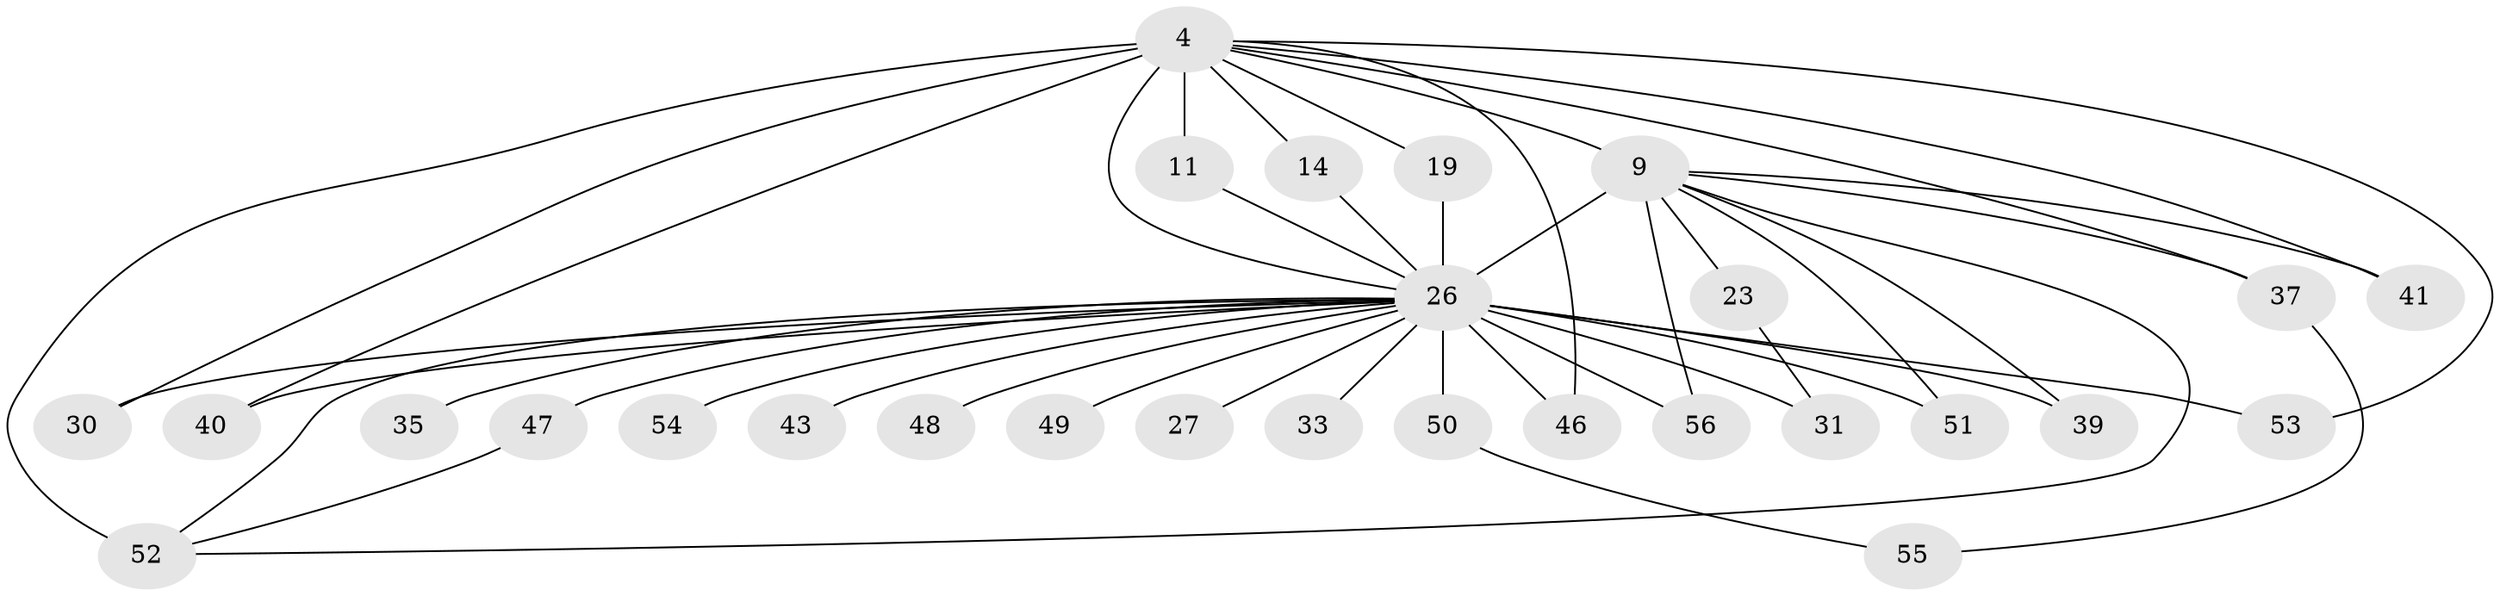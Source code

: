 // original degree distribution, {21: 0.017857142857142856, 16: 0.017857142857142856, 15: 0.05357142857142857, 17: 0.017857142857142856, 13: 0.03571428571428571, 11: 0.017857142857142856, 24: 0.017857142857142856, 2: 0.5178571428571429, 3: 0.23214285714285715, 4: 0.05357142857142857, 5: 0.017857142857142856}
// Generated by graph-tools (version 1.1) at 2025/47/03/04/25 21:47:32]
// undirected, 28 vertices, 45 edges
graph export_dot {
graph [start="1"]
  node [color=gray90,style=filled];
  4 [super="+2"];
  9 [super="+7+8"];
  11;
  14;
  19 [super="+17"];
  23;
  26 [super="+24+6"];
  27;
  30;
  31;
  33 [super="+22"];
  35;
  37 [super="+15"];
  39 [super="+12"];
  40;
  41;
  43;
  46 [super="+21"];
  47 [super="+38"];
  48;
  49;
  50 [super="+13"];
  51 [super="+42+28"];
  52 [super="+34+45+44"];
  53 [super="+29"];
  54;
  55;
  56;
  4 -- 9 [weight=8];
  4 -- 11;
  4 -- 41;
  4 -- 46 [weight=2];
  4 -- 40;
  4 -- 14;
  4 -- 52 [weight=5];
  4 -- 30;
  4 -- 19;
  4 -- 53;
  4 -- 37;
  4 -- 26 [weight=8];
  9 -- 26 [weight=19];
  9 -- 41;
  9 -- 51 [weight=3];
  9 -- 37 [weight=2];
  9 -- 39;
  9 -- 52 [weight=3];
  9 -- 23 [weight=2];
  9 -- 56;
  11 -- 26;
  14 -- 26;
  19 -- 26 [weight=2];
  23 -- 31;
  26 -- 27 [weight=2];
  26 -- 30;
  26 -- 33 [weight=3];
  26 -- 35 [weight=2];
  26 -- 39 [weight=2];
  26 -- 40;
  26 -- 43 [weight=2];
  26 -- 46;
  26 -- 47 [weight=2];
  26 -- 49 [weight=2];
  26 -- 50 [weight=3];
  26 -- 51 [weight=2];
  26 -- 52;
  26 -- 53 [weight=2];
  26 -- 54 [weight=2];
  26 -- 56;
  26 -- 48 [weight=2];
  26 -- 31;
  37 -- 55;
  47 -- 52;
  50 -- 55;
}
